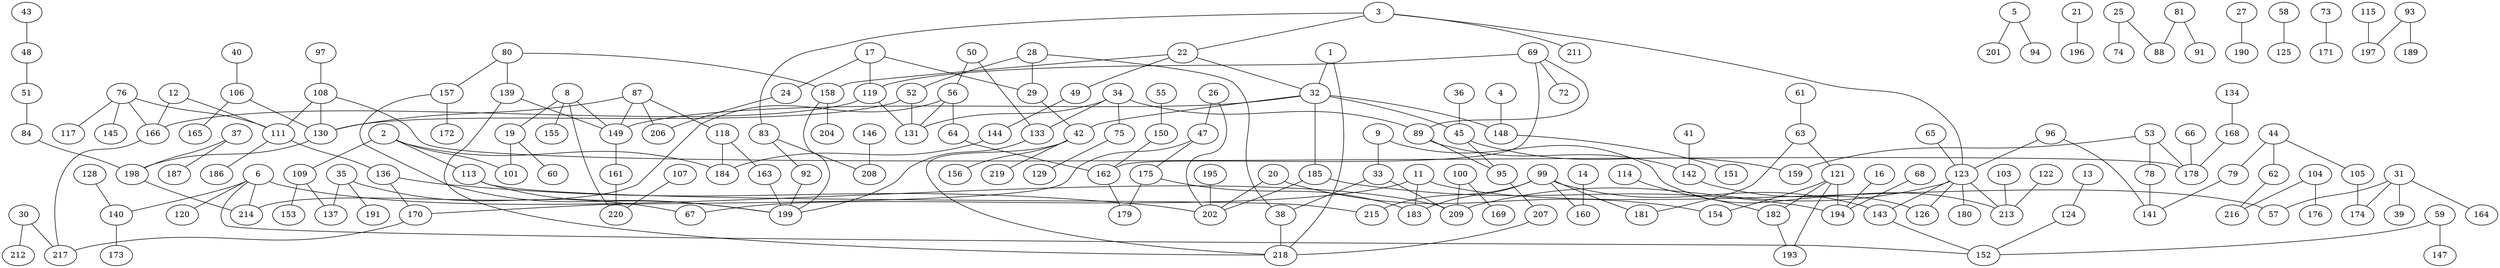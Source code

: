 graph G {
 1 -- 218;
 1 -- 32;
 2 -- 184;
 2 -- 109;
 2 -- 101;
 2 -- 113;
 3 -- 22;
 3 -- 83;
 3 -- 123;
 3 -- 211;
 4 -- 148;
 5 -- 201;
 5 -- 94;
 6 -- 152;
 6 -- 140;
 6 -- 214;
 6 -- 120;
 6 -- 209;
 8 -- 155;
 8 -- 149;
 8 -- 19;
 8 -- 220;
 9 -- 33;
 9 -- 126;
 11 -- 67;
 11 -- 183;
 11 -- 57;
 12 -- 166;
 12 -- 111;
 13 -- 124;
 14 -- 160;
 16 -- 194;
 17 -- 119;
 17 -- 29;
 17 -- 24;
 19 -- 101;
 19 -- 60;
 20 -- 154;
 20 -- 202;
 21 -- 196;
 22 -- 32;
 22 -- 49;
 22 -- 158;
 24 -- 206;
 25 -- 74;
 25 -- 88;
 26 -- 202;
 26 -- 47;
 27 -- 190;
 28 -- 38;
 28 -- 29;
 28 -- 52;
 29 -- 42;
 30 -- 217;
 30 -- 212;
 31 -- 174;
 31 -- 57;
 31 -- 164;
 31 -- 39;
 32 -- 45;
 32 -- 185;
 32 -- 148;
 32 -- 149;
 32 -- 42;
 33 -- 209;
 33 -- 38;
 34 -- 75;
 34 -- 133;
 34 -- 131;
 34 -- 89;
 35 -- 191;
 35 -- 67;
 35 -- 137;
 36 -- 45;
 37 -- 187;
 37 -- 198;
 38 -- 218;
 40 -- 106;
 41 -- 142;
 42 -- 219;
 42 -- 218;
 42 -- 156;
 43 -- 48;
 44 -- 62;
 44 -- 105;
 44 -- 79;
 45 -- 159;
 45 -- 95;
 47 -- 170;
 47 -- 175;
 48 -- 51;
 49 -- 144;
 50 -- 133;
 50 -- 56;
 51 -- 84;
 52 -- 130;
 52 -- 131;
 53 -- 159;
 53 -- 178;
 53 -- 78;
 55 -- 150;
 56 -- 214;
 56 -- 64;
 56 -- 131;
 58 -- 125;
 59 -- 147;
 59 -- 152;
 61 -- 63;
 62 -- 216;
 63 -- 181;
 63 -- 121;
 64 -- 162;
 65 -- 123;
 66 -- 178;
 68 -- 194;
 69 -- 72;
 69 -- 162;
 69 -- 119;
 69 -- 89;
 73 -- 171;
 75 -- 129;
 76 -- 166;
 76 -- 145;
 76 -- 117;
 76 -- 111;
 78 -- 141;
 79 -- 141;
 80 -- 158;
 80 -- 157;
 80 -- 139;
 81 -- 91;
 81 -- 88;
 83 -- 208;
 83 -- 92;
 84 -- 198;
 87 -- 130;
 87 -- 118;
 87 -- 149;
 87 -- 206;
 89 -- 142;
 89 -- 95;
 92 -- 199;
 93 -- 197;
 93 -- 189;
 95 -- 207;
 96 -- 123;
 96 -- 141;
 97 -- 108;
 99 -- 143;
 99 -- 215;
 99 -- 160;
 99 -- 181;
 99 -- 183;
 100 -- 169;
 100 -- 209;
 103 -- 213;
 104 -- 216;
 104 -- 176;
 105 -- 174;
 106 -- 130;
 106 -- 165;
 107 -- 220;
 108 -- 178;
 108 -- 130;
 108 -- 111;
 109 -- 137;
 109 -- 153;
 111 -- 136;
 111 -- 186;
 113 -- 215;
 113 -- 199;
 114 -- 182;
 115 -- 197;
 118 -- 163;
 118 -- 184;
 119 -- 166;
 119 -- 131;
 121 -- 182;
 121 -- 154;
 121 -- 193;
 121 -- 194;
 122 -- 213;
 123 -- 126;
 123 -- 180;
 123 -- 209;
 123 -- 213;
 123 -- 143;
 124 -- 152;
 128 -- 140;
 130 -- 198;
 133 -- 199;
 134 -- 168;
 136 -- 170;
 136 -- 202;
 139 -- 218;
 139 -- 149;
 140 -- 173;
 142 -- 213;
 143 -- 152;
 144 -- 184;
 146 -- 208;
 148 -- 151;
 149 -- 161;
 150 -- 162;
 157 -- 199;
 157 -- 172;
 158 -- 199;
 158 -- 204;
 161 -- 220;
 162 -- 179;
 163 -- 199;
 166 -- 217;
 168 -- 178;
 170 -- 217;
 175 -- 183;
 175 -- 179;
 182 -- 193;
 185 -- 194;
 185 -- 202;
 195 -- 202;
 198 -- 214;
 207 -- 218;
}
